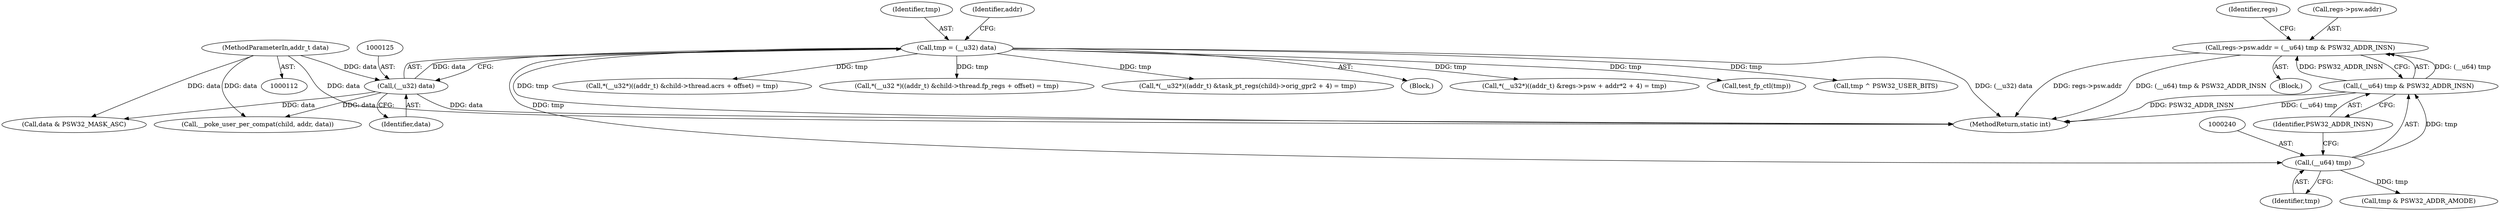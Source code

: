 digraph "0_linux_dab6cf55f81a6e16b8147aed9a843e1691dcd318_0@pointer" {
"1000232" [label="(Call,regs->psw.addr = (__u64) tmp & PSW32_ADDR_INSN)"];
"1000238" [label="(Call,(__u64) tmp & PSW32_ADDR_INSN)"];
"1000239" [label="(Call,(__u64) tmp)"];
"1000122" [label="(Call,tmp = (__u32) data)"];
"1000124" [label="(Call,(__u32) data)"];
"1000115" [label="(MethodParameterIn,addr_t data)"];
"1000306" [label="(Call,*(__u32*)((addr_t) &child->thread.acrs + offset) = tmp)"];
"1000246" [label="(Identifier,regs)"];
"1000122" [label="(Call,tmp = (__u32) data)"];
"1000409" [label="(Call,*(__u32 *)((addr_t) &child->thread.fp_regs + offset) = tmp)"];
"1000233" [label="(Call,regs->psw.addr)"];
"1000241" [label="(Identifier,tmp)"];
"1000239" [label="(Call,(__u64) tmp)"];
"1000259" [label="(Call,tmp & PSW32_ADDR_AMODE)"];
"1000181" [label="(Call,data & PSW32_MASK_ASC)"];
"1000334" [label="(Call,*(__u32*)((addr_t) &task_pt_regs(child)->orig_gpr2 + 4) = tmp)"];
"1000242" [label="(Identifier,PSW32_ADDR_INSN)"];
"1000449" [label="(Call,__poke_user_per_compat(child, addr, data))"];
"1000116" [label="(Block,)"];
"1000264" [label="(Call,*(__u32*)((addr_t) &regs->psw + addr*2 + 4) = tmp)"];
"1000232" [label="(Call,regs->psw.addr = (__u64) tmp & PSW32_ADDR_INSN)"];
"1000238" [label="(Call,(__u64) tmp & PSW32_ADDR_INSN)"];
"1000392" [label="(Call,test_fp_ctl(tmp))"];
"1000455" [label="(MethodReturn,static int)"];
"1000115" [label="(MethodParameterIn,addr_t data)"];
"1000231" [label="(Block,)"];
"1000123" [label="(Identifier,tmp)"];
"1000130" [label="(Identifier,addr)"];
"1000124" [label="(Call,(__u32) data)"];
"1000126" [label="(Identifier,data)"];
"1000172" [label="(Call,tmp ^ PSW32_USER_BITS)"];
"1000232" -> "1000231"  [label="AST: "];
"1000232" -> "1000238"  [label="CFG: "];
"1000233" -> "1000232"  [label="AST: "];
"1000238" -> "1000232"  [label="AST: "];
"1000246" -> "1000232"  [label="CFG: "];
"1000232" -> "1000455"  [label="DDG: regs->psw.addr"];
"1000232" -> "1000455"  [label="DDG: (__u64) tmp & PSW32_ADDR_INSN"];
"1000238" -> "1000232"  [label="DDG: (__u64) tmp"];
"1000238" -> "1000232"  [label="DDG: PSW32_ADDR_INSN"];
"1000238" -> "1000242"  [label="CFG: "];
"1000239" -> "1000238"  [label="AST: "];
"1000242" -> "1000238"  [label="AST: "];
"1000238" -> "1000455"  [label="DDG: (__u64) tmp"];
"1000238" -> "1000455"  [label="DDG: PSW32_ADDR_INSN"];
"1000239" -> "1000238"  [label="DDG: tmp"];
"1000239" -> "1000241"  [label="CFG: "];
"1000240" -> "1000239"  [label="AST: "];
"1000241" -> "1000239"  [label="AST: "];
"1000242" -> "1000239"  [label="CFG: "];
"1000122" -> "1000239"  [label="DDG: tmp"];
"1000239" -> "1000259"  [label="DDG: tmp"];
"1000122" -> "1000116"  [label="AST: "];
"1000122" -> "1000124"  [label="CFG: "];
"1000123" -> "1000122"  [label="AST: "];
"1000124" -> "1000122"  [label="AST: "];
"1000130" -> "1000122"  [label="CFG: "];
"1000122" -> "1000455"  [label="DDG: tmp"];
"1000122" -> "1000455"  [label="DDG: (__u32) data"];
"1000124" -> "1000122"  [label="DDG: data"];
"1000122" -> "1000172"  [label="DDG: tmp"];
"1000122" -> "1000264"  [label="DDG: tmp"];
"1000122" -> "1000306"  [label="DDG: tmp"];
"1000122" -> "1000334"  [label="DDG: tmp"];
"1000122" -> "1000392"  [label="DDG: tmp"];
"1000122" -> "1000409"  [label="DDG: tmp"];
"1000124" -> "1000126"  [label="CFG: "];
"1000125" -> "1000124"  [label="AST: "];
"1000126" -> "1000124"  [label="AST: "];
"1000124" -> "1000455"  [label="DDG: data"];
"1000115" -> "1000124"  [label="DDG: data"];
"1000124" -> "1000181"  [label="DDG: data"];
"1000124" -> "1000449"  [label="DDG: data"];
"1000115" -> "1000112"  [label="AST: "];
"1000115" -> "1000455"  [label="DDG: data"];
"1000115" -> "1000181"  [label="DDG: data"];
"1000115" -> "1000449"  [label="DDG: data"];
}
